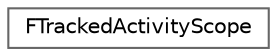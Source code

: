 digraph "Graphical Class Hierarchy"
{
 // INTERACTIVE_SVG=YES
 // LATEX_PDF_SIZE
  bgcolor="transparent";
  edge [fontname=Helvetica,fontsize=10,labelfontname=Helvetica,labelfontsize=10];
  node [fontname=Helvetica,fontsize=10,shape=box,height=0.2,width=0.4];
  rankdir="LR";
  Node0 [id="Node000000",label="FTrackedActivityScope",height=0.2,width=0.4,color="grey40", fillcolor="white", style="filled",URL="$de/d7a/classFTrackedActivityScope.html",tooltip="RAII class that calls push in ctor and pop in dtor."];
}
